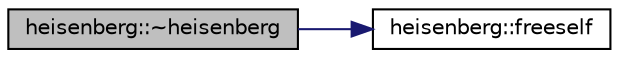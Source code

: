 digraph "heisenberg::~heisenberg"
{
  edge [fontname="Helvetica",fontsize="10",labelfontname="Helvetica",labelfontsize="10"];
  node [fontname="Helvetica",fontsize="10",shape=record];
  rankdir="LR";
  Node3 [label="heisenberg::~heisenberg",height=0.2,width=0.4,color="black", fillcolor="grey75", style="filled", fontcolor="black"];
  Node3 -> Node4 [color="midnightblue",fontsize="10",style="solid",fontname="Helvetica"];
  Node4 [label="heisenberg::freeself",height=0.2,width=0.4,color="black", fillcolor="white", style="filled",URL="$d0/d1d/classheisenberg.html#a3196baf0d43d79f3643cd6612ba51d2d"];
}
